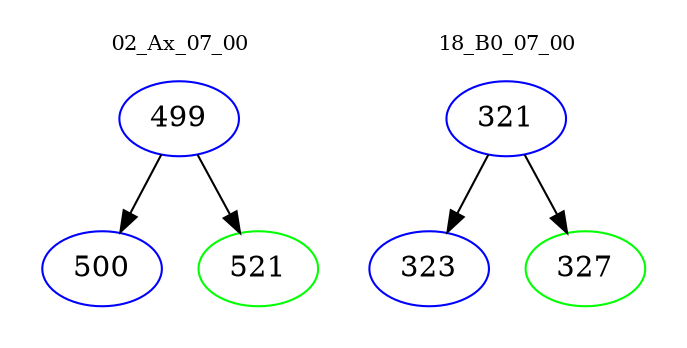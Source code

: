 digraph{
subgraph cluster_0 {
color = white
label = "02_Ax_07_00";
fontsize=10;
T0_499 [label="499", color="blue"]
T0_499 -> T0_500 [color="black"]
T0_500 [label="500", color="blue"]
T0_499 -> T0_521 [color="black"]
T0_521 [label="521", color="green"]
}
subgraph cluster_1 {
color = white
label = "18_B0_07_00";
fontsize=10;
T1_321 [label="321", color="blue"]
T1_321 -> T1_323 [color="black"]
T1_323 [label="323", color="blue"]
T1_321 -> T1_327 [color="black"]
T1_327 [label="327", color="green"]
}
}
